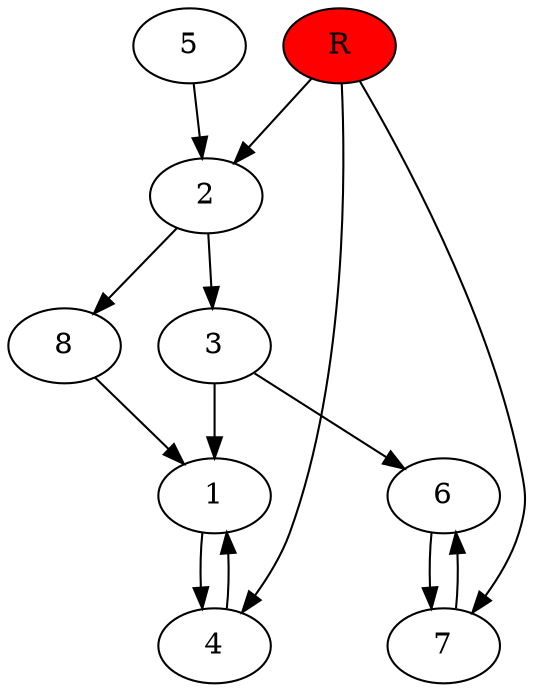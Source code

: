 digraph prb8629 {
	1
	2
	3
	4
	5
	6
	7
	8
	R [fillcolor="#ff0000" style=filled]
	1 -> 4
	2 -> 3
	2 -> 8
	3 -> 1
	3 -> 6
	4 -> 1
	5 -> 2
	6 -> 7
	7 -> 6
	8 -> 1
	R -> 2
	R -> 4
	R -> 7
}
